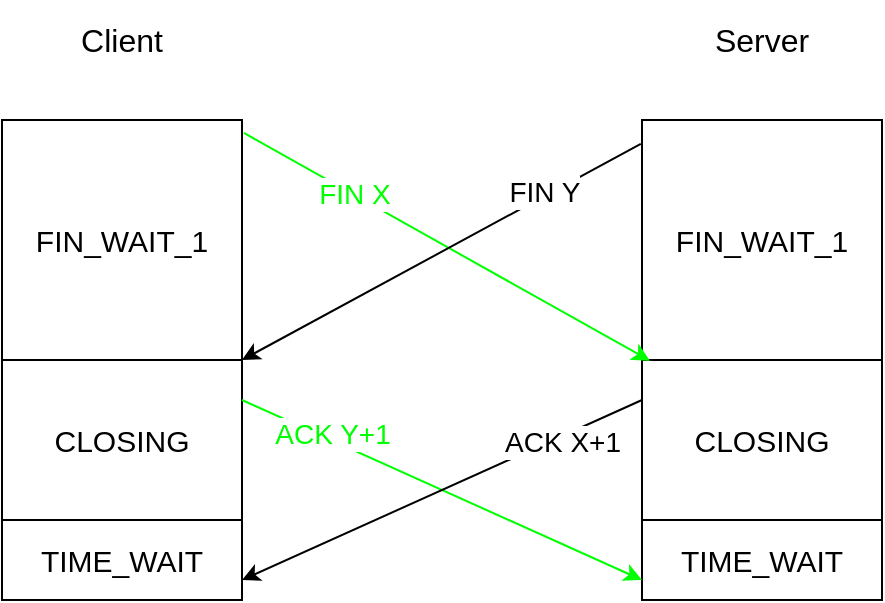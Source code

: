 <mxfile version="10.7.7" type="device"><diagram id="1GBqJk_w9PrObQb9QMtX" name="第 1 页"><mxGraphModel dx="894" dy="596" grid="1" gridSize="10" guides="1" tooltips="1" connect="1" arrows="1" fold="1" page="1" pageScale="1" pageWidth="827" pageHeight="1169" math="0" shadow="0"><root><mxCell id="0"/><mxCell id="1" parent="0"/><mxCell id="RLDy4AJPA1oAOZSNAEsS-1" value="&lt;font style=&quot;font-size: 16px&quot;&gt;Client&lt;/font&gt;" style="text;html=1;strokeColor=none;fillColor=none;align=center;verticalAlign=middle;whiteSpace=wrap;rounded=0;" parent="1" vertex="1"><mxGeometry x="160" y="20" width="120" height="40" as="geometry"/></mxCell><mxCell id="RLDy4AJPA1oAOZSNAEsS-2" value="&lt;font style=&quot;font-size: 16px&quot;&gt;Server&lt;/font&gt;" style="text;html=1;strokeColor=none;fillColor=none;align=center;verticalAlign=middle;whiteSpace=wrap;rounded=0;" parent="1" vertex="1"><mxGeometry x="480" y="20" width="120" height="40" as="geometry"/></mxCell><mxCell id="RLDy4AJPA1oAOZSNAEsS-3" value="&lt;font style=&quot;font-size: 15px&quot;&gt;FIN_WAIT_1&lt;/font&gt;" style="rounded=0;whiteSpace=wrap;html=1;" parent="1" vertex="1"><mxGeometry x="160" y="80" width="120" height="120" as="geometry"/></mxCell><mxCell id="RLDy4AJPA1oAOZSNAEsS-4" value="&lt;font style=&quot;font-size: 15px&quot;&gt;CLOSING&lt;/font&gt;" style="rounded=0;whiteSpace=wrap;html=1;" parent="1" vertex="1"><mxGeometry x="160" y="200" width="120" height="80" as="geometry"/></mxCell><mxCell id="RLDy4AJPA1oAOZSNAEsS-5" value="&lt;font style=&quot;font-size: 15px&quot;&gt;TIME_WAIT&lt;/font&gt;" style="rounded=0;whiteSpace=wrap;html=1;" parent="1" vertex="1"><mxGeometry x="160" y="280" width="120" height="40" as="geometry"/></mxCell><mxCell id="8-6Wx0_DAMc_QMgTLXtf-1" value="&lt;font style=&quot;font-size: 15px&quot;&gt;TIME_WAIT&lt;/font&gt;" style="rounded=0;whiteSpace=wrap;html=1;" vertex="1" parent="1"><mxGeometry x="480" y="280" width="120" height="40" as="geometry"/></mxCell><mxCell id="8-6Wx0_DAMc_QMgTLXtf-2" value="&lt;font style=&quot;font-size: 15px&quot;&gt;CLOSING&lt;/font&gt;" style="rounded=0;whiteSpace=wrap;html=1;" vertex="1" parent="1"><mxGeometry x="480" y="200" width="120" height="80" as="geometry"/></mxCell><mxCell id="8-6Wx0_DAMc_QMgTLXtf-3" value="&lt;font style=&quot;font-size: 15px&quot;&gt;FIN_WAIT_1&lt;/font&gt;" style="rounded=0;whiteSpace=wrap;html=1;" vertex="1" parent="1"><mxGeometry x="480" y="80" width="120" height="120" as="geometry"/></mxCell><mxCell id="8-6Wx0_DAMc_QMgTLXtf-7" value="" style="endArrow=classic;html=1;strokeColor=#00FF00;fontSize=14;fontColor=#000000;exitX=1.008;exitY=0.054;exitDx=0;exitDy=0;exitPerimeter=0;entryX=0.033;entryY=1.003;entryDx=0;entryDy=0;entryPerimeter=0;" edge="1" parent="1" source="RLDy4AJPA1oAOZSNAEsS-3" target="8-6Wx0_DAMc_QMgTLXtf-3"><mxGeometry width="50" height="50" relative="1" as="geometry"><mxPoint x="270" y="80" as="sourcePoint"/><mxPoint x="490" y="120" as="targetPoint"/></mxGeometry></mxCell><mxCell id="8-6Wx0_DAMc_QMgTLXtf-9" value="&lt;font color=&quot;#00ff00&quot;&gt;FIN X&lt;/font&gt;" style="text;html=1;resizable=0;points=[];align=center;verticalAlign=middle;labelBackgroundColor=#ffffff;fontSize=14;fontColor=#000000;" vertex="1" connectable="0" parent="8-6Wx0_DAMc_QMgTLXtf-7"><mxGeometry x="-0.338" y="4" relative="1" as="geometry"><mxPoint x="-14" y="-4" as="offset"/></mxGeometry></mxCell><mxCell id="8-6Wx0_DAMc_QMgTLXtf-10" value="" style="endArrow=classic;html=1;strokeColor=#000000;fontSize=14;fontColor=#000000;exitX=-0.005;exitY=0.099;exitDx=0;exitDy=0;exitPerimeter=0;" edge="1" parent="1" source="8-6Wx0_DAMc_QMgTLXtf-3"><mxGeometry width="50" height="50" relative="1" as="geometry"><mxPoint x="420" y="150" as="sourcePoint"/><mxPoint x="280" y="200" as="targetPoint"/></mxGeometry></mxCell><mxCell id="8-6Wx0_DAMc_QMgTLXtf-12" value="FIN Y" style="text;html=1;resizable=0;points=[];align=center;verticalAlign=middle;labelBackgroundColor=#ffffff;fontSize=14;fontColor=#000000;" vertex="1" connectable="0" parent="8-6Wx0_DAMc_QMgTLXtf-10"><mxGeometry x="-0.524" y="-2" relative="1" as="geometry"><mxPoint as="offset"/></mxGeometry></mxCell><mxCell id="8-6Wx0_DAMc_QMgTLXtf-13" value="" style="endArrow=classic;html=1;strokeColor=#00FF00;fontSize=14;fontColor=#000000;entryX=0;entryY=0.75;entryDx=0;entryDy=0;exitX=1;exitY=0.25;exitDx=0;exitDy=0;" edge="1" parent="1" source="RLDy4AJPA1oAOZSNAEsS-4" target="8-6Wx0_DAMc_QMgTLXtf-1"><mxGeometry width="50" height="50" relative="1" as="geometry"><mxPoint x="280" y="200" as="sourcePoint"/><mxPoint x="470" y="280" as="targetPoint"/></mxGeometry></mxCell><mxCell id="8-6Wx0_DAMc_QMgTLXtf-15" value="&lt;font color=&quot;#00ff00&quot;&gt;ACK Y+1&lt;/font&gt;" style="text;html=1;resizable=0;points=[];align=center;verticalAlign=middle;labelBackgroundColor=#ffffff;fontSize=14;fontColor=#000000;" vertex="1" connectable="0" parent="8-6Wx0_DAMc_QMgTLXtf-13"><mxGeometry x="-0.565" y="3" relative="1" as="geometry"><mxPoint as="offset"/></mxGeometry></mxCell><mxCell id="8-6Wx0_DAMc_QMgTLXtf-16" value="" style="endArrow=classic;html=1;strokeColor=#000000;fontSize=14;fontColor=#000000;exitX=0;exitY=0.25;exitDx=0;exitDy=0;entryX=1;entryY=0.75;entryDx=0;entryDy=0;" edge="1" parent="1" source="8-6Wx0_DAMc_QMgTLXtf-2" target="RLDy4AJPA1oAOZSNAEsS-5"><mxGeometry width="50" height="50" relative="1" as="geometry"><mxPoint x="440" y="260" as="sourcePoint"/><mxPoint x="270" y="330" as="targetPoint"/></mxGeometry></mxCell><mxCell id="8-6Wx0_DAMc_QMgTLXtf-17" value="ACK X+1" style="text;html=1;resizable=0;points=[];align=center;verticalAlign=middle;labelBackgroundColor=#ffffff;fontSize=14;fontColor=#000000;" vertex="1" connectable="0" parent="8-6Wx0_DAMc_QMgTLXtf-16"><mxGeometry x="-0.586" y="2" relative="1" as="geometry"><mxPoint as="offset"/></mxGeometry></mxCell></root></mxGraphModel></diagram></mxfile>